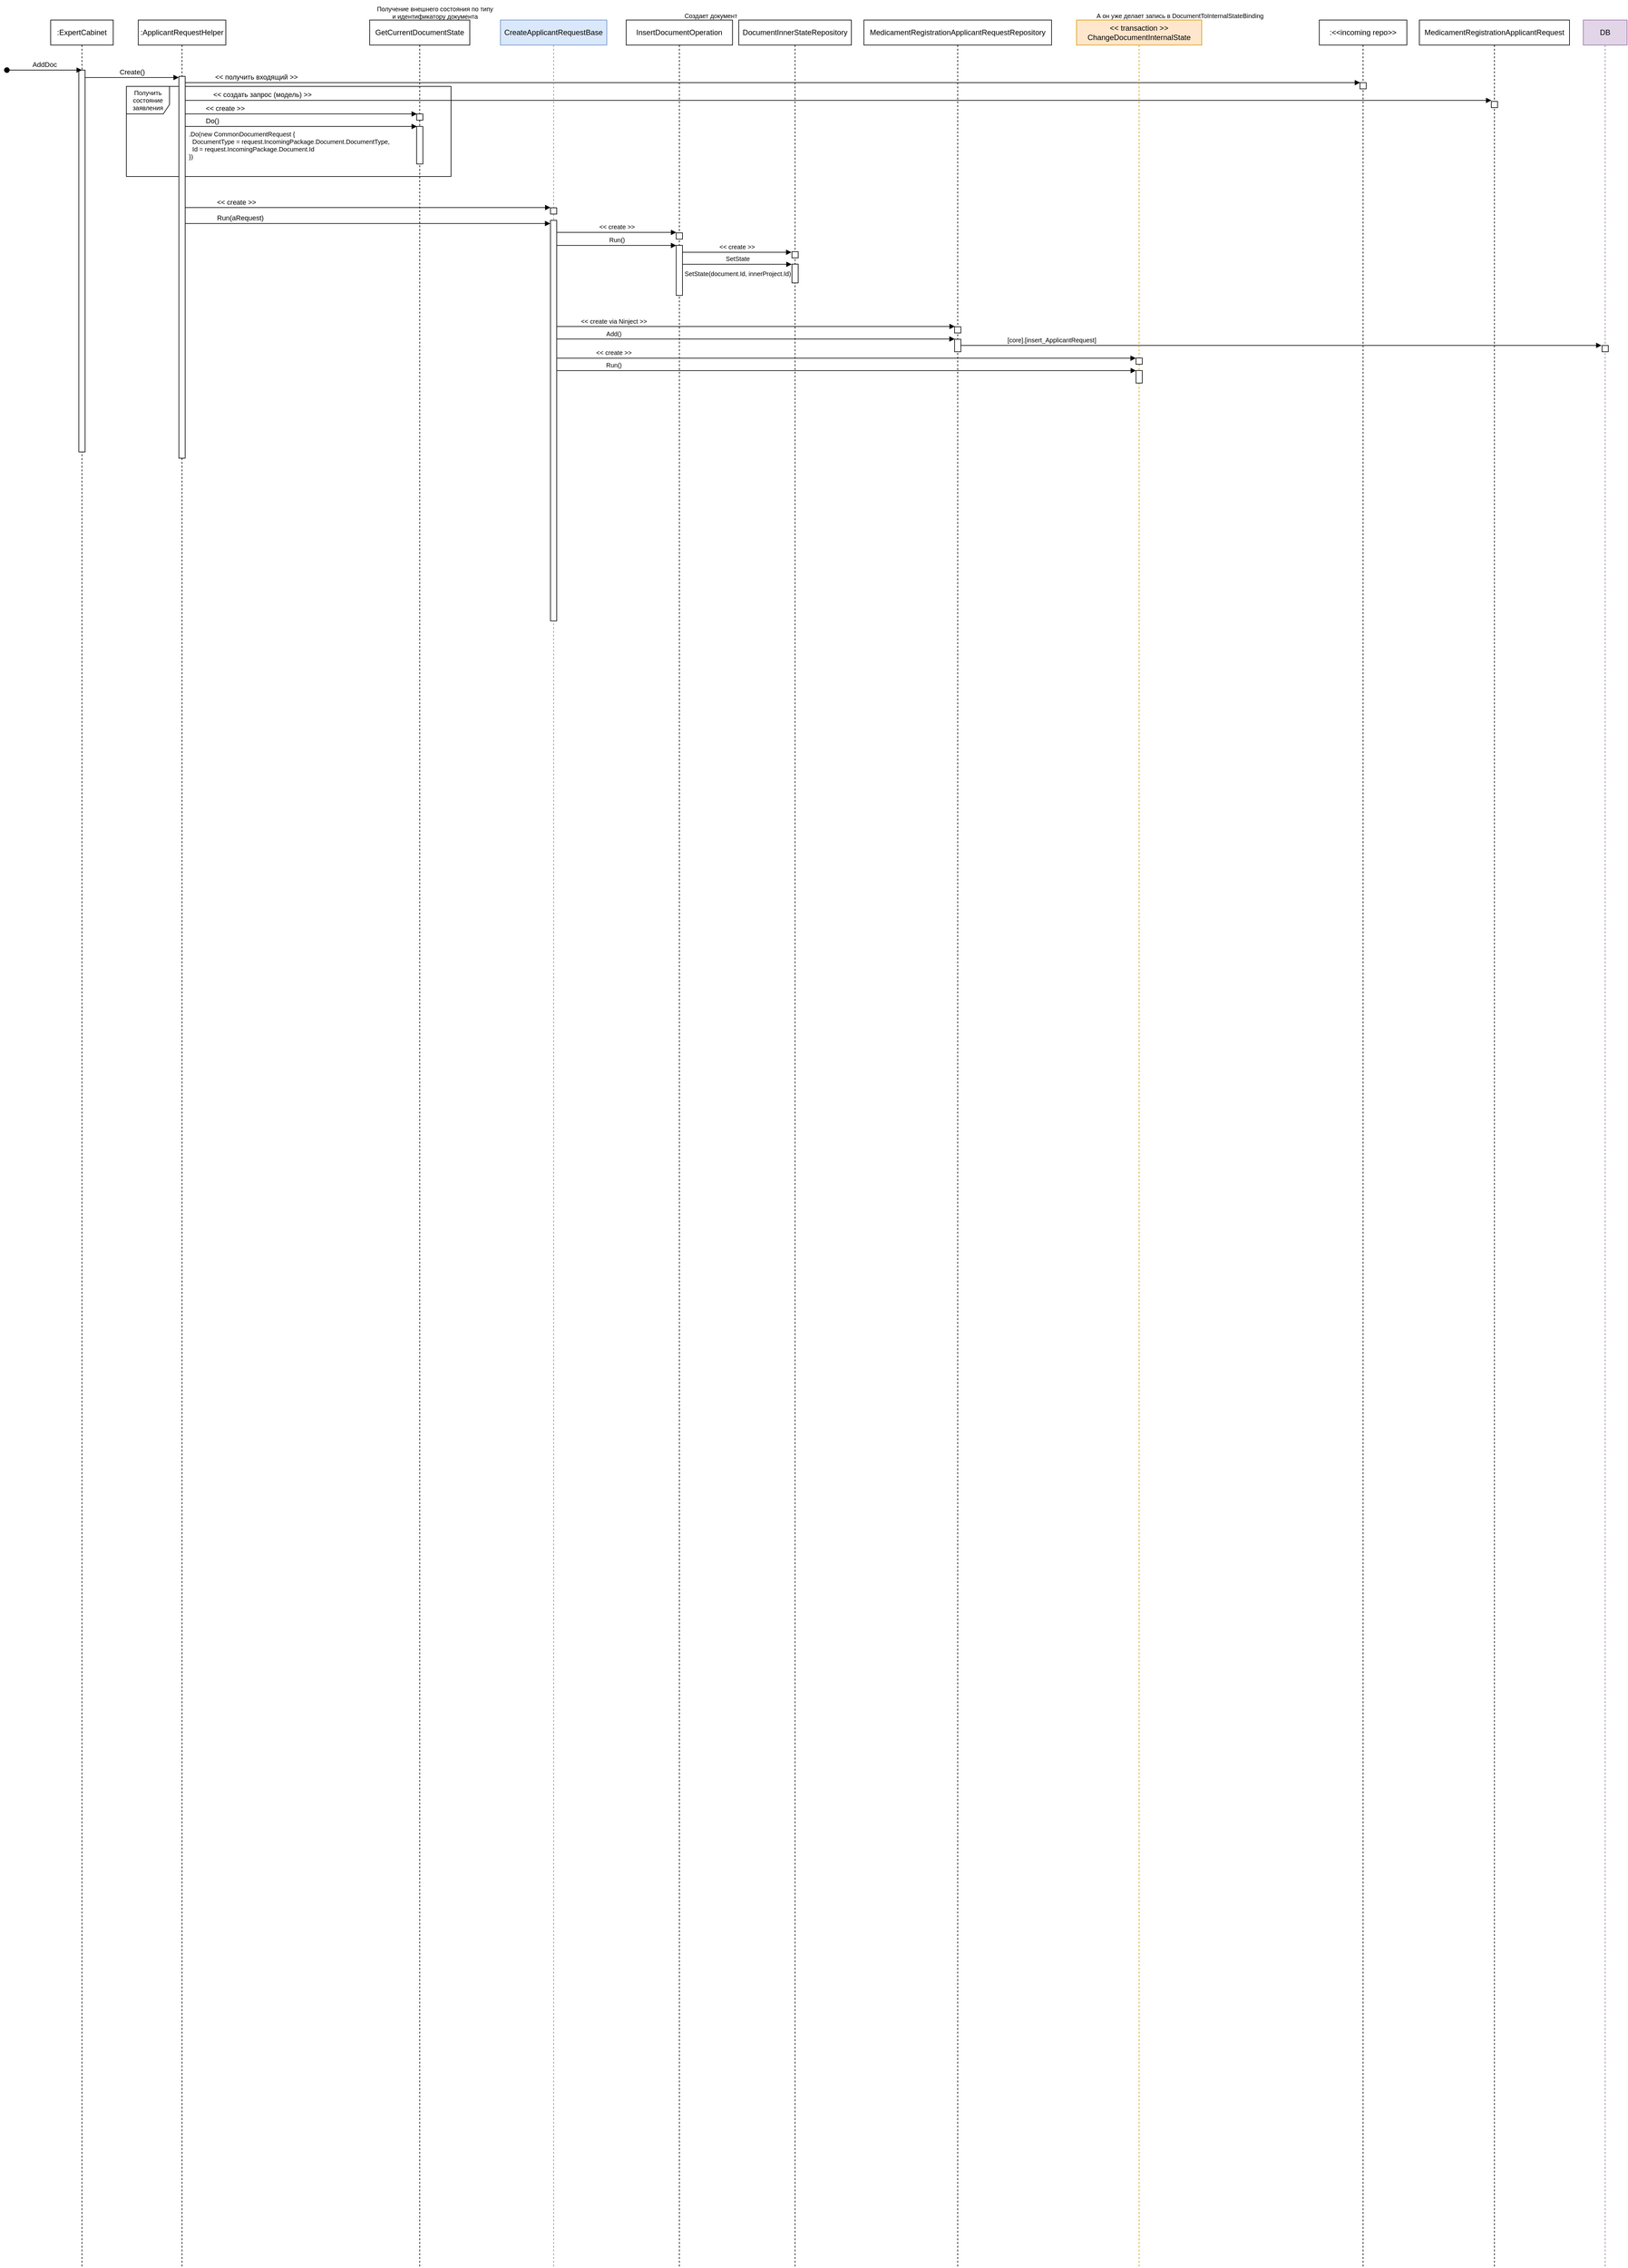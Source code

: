 <mxfile version="20.5.3" type="github">
  <diagram id="wPDYnrMMsrVUktS3hOfH" name="Страница 1">
    <mxGraphModel dx="2095" dy="801" grid="1" gridSize="10" guides="1" tooltips="1" connect="1" arrows="1" fold="1" page="1" pageScale="1" pageWidth="827" pageHeight="1169" math="0" shadow="0">
      <root>
        <mxCell id="0" />
        <mxCell id="1" parent="0" />
        <mxCell id="OiXg59oZUQ7tXWbWP7Sv-24" value="Получить состояние заявления" style="shape=umlFrame;whiteSpace=wrap;html=1;fontSize=10;width=69;height=44;" vertex="1" parent="1">
          <mxGeometry x="161" y="146" width="519" height="144" as="geometry" />
        </mxCell>
        <mxCell id="OiXg59oZUQ7tXWbWP7Sv-2" value=":ExpertCabinet" style="shape=umlLifeline;perimeter=lifelinePerimeter;whiteSpace=wrap;html=1;container=1;collapsible=0;recursiveResize=0;outlineConnect=0;" vertex="1" parent="1">
          <mxGeometry x="40" y="40" width="100" height="3590" as="geometry" />
        </mxCell>
        <mxCell id="OiXg59oZUQ7tXWbWP7Sv-4" value="" style="html=1;points=[];perimeter=orthogonalPerimeter;" vertex="1" parent="OiXg59oZUQ7tXWbWP7Sv-2">
          <mxGeometry x="45" y="80" width="10" height="610" as="geometry" />
        </mxCell>
        <mxCell id="OiXg59oZUQ7tXWbWP7Sv-3" value="AddDoc" style="html=1;verticalAlign=bottom;startArrow=oval;startFill=1;endArrow=block;startSize=8;rounded=0;" edge="1" parent="1">
          <mxGeometry width="60" relative="1" as="geometry">
            <mxPoint x="-30" y="120" as="sourcePoint" />
            <mxPoint x="90" y="120" as="targetPoint" />
          </mxGeometry>
        </mxCell>
        <mxCell id="OiXg59oZUQ7tXWbWP7Sv-5" value=":ApplicantRequestHelper" style="shape=umlLifeline;perimeter=lifelinePerimeter;whiteSpace=wrap;html=1;container=1;collapsible=0;recursiveResize=0;outlineConnect=0;" vertex="1" parent="1">
          <mxGeometry x="180" y="40" width="140" height="3590" as="geometry" />
        </mxCell>
        <mxCell id="OiXg59oZUQ7tXWbWP7Sv-6" value="" style="html=1;points=[];perimeter=orthogonalPerimeter;" vertex="1" parent="OiXg59oZUQ7tXWbWP7Sv-5">
          <mxGeometry x="65" y="90" width="10" height="610" as="geometry" />
        </mxCell>
        <mxCell id="OiXg59oZUQ7tXWbWP7Sv-7" value="Create()" style="html=1;verticalAlign=bottom;endArrow=block;rounded=0;entryX=-0.015;entryY=0.003;entryDx=0;entryDy=0;entryPerimeter=0;" edge="1" parent="1" source="OiXg59oZUQ7tXWbWP7Sv-4" target="OiXg59oZUQ7tXWbWP7Sv-6">
          <mxGeometry width="80" relative="1" as="geometry">
            <mxPoint x="230" y="160" as="sourcePoint" />
            <mxPoint x="310" y="160" as="targetPoint" />
          </mxGeometry>
        </mxCell>
        <mxCell id="OiXg59oZUQ7tXWbWP7Sv-8" value=":&amp;lt;&amp;lt;incoming repo&amp;gt;&amp;gt;" style="shape=umlLifeline;perimeter=lifelinePerimeter;whiteSpace=wrap;html=1;container=1;collapsible=0;recursiveResize=0;outlineConnect=0;" vertex="1" parent="1">
          <mxGeometry x="2068" y="40" width="140" height="3590" as="geometry" />
        </mxCell>
        <mxCell id="OiXg59oZUQ7tXWbWP7Sv-9" value="" style="html=1;points=[];perimeter=orthogonalPerimeter;" vertex="1" parent="OiXg59oZUQ7tXWbWP7Sv-8">
          <mxGeometry x="65" y="100" width="10" height="10" as="geometry" />
        </mxCell>
        <mxCell id="OiXg59oZUQ7tXWbWP7Sv-10" value="&amp;lt;&amp;lt; получить входящий &amp;gt;&amp;gt;" style="html=1;verticalAlign=bottom;endArrow=block;rounded=0;entryX=0.025;entryY=0.001;entryDx=0;entryDy=0;entryPerimeter=0;align=left;" edge="1" parent="1" source="OiXg59oZUQ7tXWbWP7Sv-6" target="OiXg59oZUQ7tXWbWP7Sv-9">
          <mxGeometry x="-0.951" width="80" relative="1" as="geometry">
            <mxPoint x="380" y="220" as="sourcePoint" />
            <mxPoint x="460" y="220" as="targetPoint" />
            <mxPoint as="offset" />
          </mxGeometry>
        </mxCell>
        <mxCell id="OiXg59oZUQ7tXWbWP7Sv-11" value="MedicamentRegistrationApplicantRequest" style="shape=umlLifeline;perimeter=lifelinePerimeter;whiteSpace=wrap;html=1;container=1;collapsible=0;recursiveResize=0;outlineConnect=0;" vertex="1" parent="1">
          <mxGeometry x="2228" y="40" width="240" height="3590" as="geometry" />
        </mxCell>
        <mxCell id="OiXg59oZUQ7tXWbWP7Sv-12" value="" style="html=1;points=[];perimeter=orthogonalPerimeter;" vertex="1" parent="OiXg59oZUQ7tXWbWP7Sv-11">
          <mxGeometry x="115" y="130" width="10" height="10" as="geometry" />
        </mxCell>
        <mxCell id="OiXg59oZUQ7tXWbWP7Sv-13" value="&amp;lt;&amp;lt; создать запрос (модель) &amp;gt;&amp;gt;" style="html=1;verticalAlign=bottom;endArrow=block;rounded=0;entryX=0.012;entryY=-0.16;entryDx=0;entryDy=0;entryPerimeter=0;align=left;" edge="1" parent="1" source="OiXg59oZUQ7tXWbWP7Sv-6" target="OiXg59oZUQ7tXWbWP7Sv-12">
          <mxGeometry x="-0.959" width="80" relative="1" as="geometry">
            <mxPoint x="265" y="150.01" as="sourcePoint" />
            <mxPoint x="595.25" y="150.01" as="targetPoint" />
            <mxPoint as="offset" />
          </mxGeometry>
        </mxCell>
        <mxCell id="OiXg59oZUQ7tXWbWP7Sv-14" value="GetCurrentDocumentState" style="shape=umlLifeline;perimeter=lifelinePerimeter;whiteSpace=wrap;html=1;container=1;collapsible=0;recursiveResize=0;outlineConnect=0;" vertex="1" parent="1">
          <mxGeometry x="550" y="40" width="160" height="3590" as="geometry" />
        </mxCell>
        <mxCell id="OiXg59oZUQ7tXWbWP7Sv-15" value="" style="html=1;points=[];perimeter=orthogonalPerimeter;" vertex="1" parent="OiXg59oZUQ7tXWbWP7Sv-14">
          <mxGeometry x="75" y="150" width="10" height="10" as="geometry" />
        </mxCell>
        <mxCell id="OiXg59oZUQ7tXWbWP7Sv-19" value="" style="html=1;points=[];perimeter=orthogonalPerimeter;" vertex="1" parent="OiXg59oZUQ7tXWbWP7Sv-14">
          <mxGeometry x="75" y="170" width="10" height="60" as="geometry" />
        </mxCell>
        <mxCell id="OiXg59oZUQ7tXWbWP7Sv-18" value="&amp;lt;&amp;lt; create &amp;gt;&amp;gt;" style="html=1;verticalAlign=bottom;endArrow=block;rounded=0;entryX=0.053;entryY=0.001;entryDx=0;entryDy=0;entryPerimeter=0;align=left;" edge="1" parent="1" source="OiXg59oZUQ7tXWbWP7Sv-6" target="OiXg59oZUQ7tXWbWP7Sv-15">
          <mxGeometry x="-0.834" width="80" relative="1" as="geometry">
            <mxPoint x="350" y="190" as="sourcePoint" />
            <mxPoint x="430" y="190" as="targetPoint" />
            <mxPoint as="offset" />
          </mxGeometry>
        </mxCell>
        <mxCell id="OiXg59oZUQ7tXWbWP7Sv-20" value="Do()" style="html=1;verticalAlign=bottom;endArrow=block;rounded=0;entryX=0.053;entryY=0.001;entryDx=0;entryDy=0;entryPerimeter=0;align=left;" edge="1" parent="1" target="OiXg59oZUQ7tXWbWP7Sv-19" source="OiXg59oZUQ7tXWbWP7Sv-6">
          <mxGeometry x="-0.834" width="80" relative="1" as="geometry">
            <mxPoint x="255" y="210.01" as="sourcePoint" />
            <mxPoint x="430" y="210" as="targetPoint" />
            <mxPoint as="offset" />
          </mxGeometry>
        </mxCell>
        <mxCell id="OiXg59oZUQ7tXWbWP7Sv-21" value="&lt;div style=&quot;font-size: 10px;&quot;&gt;.Do(new CommonDocumentRequest&amp;nbsp;&lt;span style=&quot;background-color: initial;&quot;&gt;{&lt;/span&gt;&lt;/div&gt;&lt;div style=&quot;font-size: 10px;&quot;&gt;&amp;nbsp; DocumentType = request.IncomingPackage.Document.DocumentType,&lt;/div&gt;&lt;div style=&quot;font-size: 10px;&quot;&gt;&amp;nbsp; Id = request.IncomingPackage.Document.Id&lt;/div&gt;&lt;div style=&quot;font-size: 10px;&quot;&gt;})&lt;/div&gt;" style="text;html=1;align=left;verticalAlign=middle;resizable=0;points=[];autosize=1;strokeColor=none;fillColor=none;fontSize=10;" vertex="1" parent="1">
          <mxGeometry x="259" y="210" width="340" height="60" as="geometry" />
        </mxCell>
        <mxCell id="OiXg59oZUQ7tXWbWP7Sv-22" value="Получение внешнего состояния по типу &lt;br&gt;и идентификатору документа" style="text;html=1;align=center;verticalAlign=middle;resizable=0;points=[];autosize=1;strokeColor=none;fillColor=none;fontSize=10;" vertex="1" parent="1">
          <mxGeometry x="549" y="8" width="210" height="40" as="geometry" />
        </mxCell>
        <mxCell id="OiXg59oZUQ7tXWbWP7Sv-25" value="CreateApplicantRequestBase" style="shape=umlLifeline;perimeter=lifelinePerimeter;whiteSpace=wrap;html=1;container=1;collapsible=0;recursiveResize=0;outlineConnect=0;fillColor=#dae8fc;strokeColor=#6c8ebf;" vertex="1" parent="1">
          <mxGeometry x="759" y="40" width="170" height="3590" as="geometry" />
        </mxCell>
        <mxCell id="OiXg59oZUQ7tXWbWP7Sv-26" value="" style="html=1;points=[];perimeter=orthogonalPerimeter;" vertex="1" parent="OiXg59oZUQ7tXWbWP7Sv-25">
          <mxGeometry x="80" y="300" width="10" height="10" as="geometry" />
        </mxCell>
        <mxCell id="OiXg59oZUQ7tXWbWP7Sv-27" value="" style="html=1;points=[];perimeter=orthogonalPerimeter;" vertex="1" parent="OiXg59oZUQ7tXWbWP7Sv-25">
          <mxGeometry x="80" y="320" width="10" height="640" as="geometry" />
        </mxCell>
        <mxCell id="OiXg59oZUQ7tXWbWP7Sv-28" value="&amp;lt;&amp;lt; create &amp;gt;&amp;gt;" style="html=1;verticalAlign=bottom;endArrow=block;rounded=0;entryX=-0.006;entryY=-0.039;entryDx=0;entryDy=0;entryPerimeter=0;align=left;" edge="1" parent="1" source="OiXg59oZUQ7tXWbWP7Sv-6" target="OiXg59oZUQ7tXWbWP7Sv-26">
          <mxGeometry x="-0.834" width="80" relative="1" as="geometry">
            <mxPoint x="265" y="200.01" as="sourcePoint" />
            <mxPoint x="635.53" y="200.01" as="targetPoint" />
            <mxPoint as="offset" />
          </mxGeometry>
        </mxCell>
        <mxCell id="OiXg59oZUQ7tXWbWP7Sv-29" value="Run(aRequest)" style="html=1;verticalAlign=bottom;endArrow=block;rounded=0;entryX=-0.027;entryY=0.008;entryDx=0;entryDy=0;entryPerimeter=0;align=left;" edge="1" parent="1" source="OiXg59oZUQ7tXWbWP7Sv-6" target="OiXg59oZUQ7tXWbWP7Sv-27">
          <mxGeometry x="-0.834" width="80" relative="1" as="geometry">
            <mxPoint x="265" y="349.61" as="sourcePoint" />
            <mxPoint x="848.94" y="349.61" as="targetPoint" />
            <mxPoint as="offset" />
          </mxGeometry>
        </mxCell>
        <mxCell id="OiXg59oZUQ7tXWbWP7Sv-30" value="MedicamentRegistrationApplicantRequestRepository" style="shape=umlLifeline;perimeter=lifelinePerimeter;whiteSpace=wrap;html=1;container=1;collapsible=0;recursiveResize=0;outlineConnect=0;" vertex="1" parent="1">
          <mxGeometry x="1340" y="40" width="300" height="3590" as="geometry" />
        </mxCell>
        <mxCell id="OiXg59oZUQ7tXWbWP7Sv-31" value="" style="html=1;points=[];perimeter=orthogonalPerimeter;" vertex="1" parent="OiXg59oZUQ7tXWbWP7Sv-30">
          <mxGeometry x="145" y="490" width="10" height="10" as="geometry" />
        </mxCell>
        <mxCell id="OiXg59oZUQ7tXWbWP7Sv-44" value="" style="html=1;points=[];perimeter=orthogonalPerimeter;" vertex="1" parent="OiXg59oZUQ7tXWbWP7Sv-30">
          <mxGeometry x="145" y="510" width="10" height="20" as="geometry" />
        </mxCell>
        <mxCell id="OiXg59oZUQ7tXWbWP7Sv-32" value="&amp;lt;&amp;lt; create via Ninject &amp;gt;&amp;gt;" style="html=1;verticalAlign=bottom;endArrow=block;rounded=0;fontSize=10;entryX=0.037;entryY=-0.043;entryDx=0;entryDy=0;entryPerimeter=0;" edge="1" parent="1" source="OiXg59oZUQ7tXWbWP7Sv-27" target="OiXg59oZUQ7tXWbWP7Sv-31">
          <mxGeometry x="-0.714" width="80" relative="1" as="geometry">
            <mxPoint x="1020" y="410" as="sourcePoint" />
            <mxPoint x="1100" y="410" as="targetPoint" />
            <mxPoint as="offset" />
          </mxGeometry>
        </mxCell>
        <mxCell id="OiXg59oZUQ7tXWbWP7Sv-33" value="InsertDocumentOperation" style="shape=umlLifeline;perimeter=lifelinePerimeter;whiteSpace=wrap;html=1;container=1;collapsible=0;recursiveResize=0;outlineConnect=0;" vertex="1" parent="1">
          <mxGeometry x="960" y="40" width="170" height="3590" as="geometry" />
        </mxCell>
        <mxCell id="OiXg59oZUQ7tXWbWP7Sv-34" value="" style="html=1;points=[];perimeter=orthogonalPerimeter;" vertex="1" parent="OiXg59oZUQ7tXWbWP7Sv-33">
          <mxGeometry x="80" y="340" width="10" height="10" as="geometry" />
        </mxCell>
        <mxCell id="OiXg59oZUQ7tXWbWP7Sv-35" value="" style="html=1;points=[];perimeter=orthogonalPerimeter;" vertex="1" parent="OiXg59oZUQ7tXWbWP7Sv-33">
          <mxGeometry x="80" y="360" width="10" height="80" as="geometry" />
        </mxCell>
        <mxCell id="OiXg59oZUQ7tXWbWP7Sv-36" value="&amp;lt;&amp;lt; create &amp;gt;&amp;gt;" style="html=1;verticalAlign=bottom;endArrow=block;rounded=0;fontSize=10;entryX=0.008;entryY=-0.069;entryDx=0;entryDy=0;entryPerimeter=0;" edge="1" parent="1" source="OiXg59oZUQ7tXWbWP7Sv-27" target="OiXg59oZUQ7tXWbWP7Sv-34">
          <mxGeometry width="80" relative="1" as="geometry">
            <mxPoint x="1020" y="460" as="sourcePoint" />
            <mxPoint x="1100" y="460" as="targetPoint" />
          </mxGeometry>
        </mxCell>
        <mxCell id="OiXg59oZUQ7tXWbWP7Sv-37" value="Run()" style="html=1;verticalAlign=bottom;endArrow=block;rounded=0;fontSize=10;entryX=0.004;entryY=0.002;entryDx=0;entryDy=0;entryPerimeter=0;" edge="1" parent="1" source="OiXg59oZUQ7tXWbWP7Sv-27" target="OiXg59oZUQ7tXWbWP7Sv-35">
          <mxGeometry width="80" relative="1" as="geometry">
            <mxPoint x="859" y="389.31" as="sourcePoint" />
            <mxPoint x="1050.08" y="389.31" as="targetPoint" />
          </mxGeometry>
        </mxCell>
        <mxCell id="OiXg59oZUQ7tXWbWP7Sv-38" value="Создает документ" style="text;html=1;align=center;verticalAlign=middle;resizable=0;points=[];autosize=1;strokeColor=none;fillColor=none;fontSize=10;" vertex="1" parent="1">
          <mxGeometry x="1040" y="18" width="110" height="30" as="geometry" />
        </mxCell>
        <mxCell id="OiXg59oZUQ7tXWbWP7Sv-39" value="DocumentInnerStateRepository" style="shape=umlLifeline;perimeter=lifelinePerimeter;whiteSpace=wrap;html=1;container=1;collapsible=0;recursiveResize=0;outlineConnect=0;" vertex="1" parent="1">
          <mxGeometry x="1140" y="40" width="180" height="3590" as="geometry" />
        </mxCell>
        <mxCell id="OiXg59oZUQ7tXWbWP7Sv-40" value="" style="html=1;points=[];perimeter=orthogonalPerimeter;" vertex="1" parent="OiXg59oZUQ7tXWbWP7Sv-39">
          <mxGeometry x="85" y="370" width="10" height="10" as="geometry" />
        </mxCell>
        <mxCell id="OiXg59oZUQ7tXWbWP7Sv-41" value="" style="html=1;points=[];perimeter=orthogonalPerimeter;" vertex="1" parent="OiXg59oZUQ7tXWbWP7Sv-39">
          <mxGeometry x="85" y="390" width="10" height="30" as="geometry" />
        </mxCell>
        <mxCell id="OiXg59oZUQ7tXWbWP7Sv-42" value="&amp;lt;&amp;lt; create &amp;gt;&amp;gt;" style="html=1;verticalAlign=bottom;endArrow=block;rounded=0;fontSize=10;entryX=-0.084;entryY=0.102;entryDx=0;entryDy=0;entryPerimeter=0;" edge="1" parent="1" source="OiXg59oZUQ7tXWbWP7Sv-35" target="OiXg59oZUQ7tXWbWP7Sv-40">
          <mxGeometry width="80" relative="1" as="geometry">
            <mxPoint x="1160" y="410" as="sourcePoint" />
            <mxPoint x="1240" y="410" as="targetPoint" />
          </mxGeometry>
        </mxCell>
        <mxCell id="OiXg59oZUQ7tXWbWP7Sv-43" value="Add()" style="html=1;verticalAlign=bottom;endArrow=block;rounded=0;fontSize=10;entryX=0.019;entryY=-0.019;entryDx=0;entryDy=0;entryPerimeter=0;" edge="1" parent="1" source="OiXg59oZUQ7tXWbWP7Sv-27" target="OiXg59oZUQ7tXWbWP7Sv-44">
          <mxGeometry x="-0.714" width="80" relative="1" as="geometry">
            <mxPoint x="859" y="539.57" as="sourcePoint" />
            <mxPoint x="1495.37" y="539.57" as="targetPoint" />
            <mxPoint as="offset" />
          </mxGeometry>
        </mxCell>
        <mxCell id="OiXg59oZUQ7tXWbWP7Sv-45" value="DB" style="shape=umlLifeline;perimeter=lifelinePerimeter;whiteSpace=wrap;html=1;container=1;collapsible=0;recursiveResize=0;outlineConnect=0;fillColor=#e1d5e7;strokeColor=#9673a6;" vertex="1" parent="1">
          <mxGeometry x="2490" y="40" width="70" height="3590" as="geometry" />
        </mxCell>
        <mxCell id="OiXg59oZUQ7tXWbWP7Sv-46" value="" style="html=1;points=[];perimeter=orthogonalPerimeter;" vertex="1" parent="OiXg59oZUQ7tXWbWP7Sv-45">
          <mxGeometry x="30" y="520" width="10" height="10" as="geometry" />
        </mxCell>
        <mxCell id="OiXg59oZUQ7tXWbWP7Sv-47" value="[core].[insert_ApplicantRequest]" style="html=1;verticalAlign=bottom;endArrow=block;rounded=0;fontSize=10;entryX=-0.093;entryY=-0.013;entryDx=0;entryDy=0;entryPerimeter=0;" edge="1" parent="1" source="OiXg59oZUQ7tXWbWP7Sv-44" target="OiXg59oZUQ7tXWbWP7Sv-46">
          <mxGeometry x="-0.717" width="80" relative="1" as="geometry">
            <mxPoint x="1540" y="530" as="sourcePoint" />
            <mxPoint x="1709.16" y="530" as="targetPoint" />
            <mxPoint as="offset" />
          </mxGeometry>
        </mxCell>
        <mxCell id="OiXg59oZUQ7tXWbWP7Sv-49" value="SetState" style="html=1;verticalAlign=bottom;endArrow=block;rounded=0;fontSize=10;entryX=-0.047;entryY=0.009;entryDx=0;entryDy=0;entryPerimeter=0;" edge="1" parent="1" source="OiXg59oZUQ7tXWbWP7Sv-35" target="OiXg59oZUQ7tXWbWP7Sv-41">
          <mxGeometry width="80" relative="1" as="geometry">
            <mxPoint x="859" y="410.16" as="sourcePoint" />
            <mxPoint x="1050.04" y="410.16" as="targetPoint" />
          </mxGeometry>
        </mxCell>
        <mxCell id="OiXg59oZUQ7tXWbWP7Sv-50" value="&amp;lt;&amp;lt; transaction &amp;gt;&amp;gt;&lt;br&gt;ChangeDocumentInternalState" style="shape=umlLifeline;perimeter=lifelinePerimeter;whiteSpace=wrap;html=1;container=1;collapsible=0;recursiveResize=0;outlineConnect=0;fillColor=#ffe6cc;strokeColor=#d79b00;" vertex="1" parent="1">
          <mxGeometry x="1680" y="40" width="200" height="3590" as="geometry" />
        </mxCell>
        <mxCell id="OiXg59oZUQ7tXWbWP7Sv-51" value="" style="html=1;points=[];perimeter=orthogonalPerimeter;" vertex="1" parent="OiXg59oZUQ7tXWbWP7Sv-50">
          <mxGeometry x="95" y="540" width="10" height="10" as="geometry" />
        </mxCell>
        <mxCell id="OiXg59oZUQ7tXWbWP7Sv-52" value="" style="html=1;points=[];perimeter=orthogonalPerimeter;" vertex="1" parent="OiXg59oZUQ7tXWbWP7Sv-50">
          <mxGeometry x="95" y="560" width="10" height="20" as="geometry" />
        </mxCell>
        <mxCell id="OiXg59oZUQ7tXWbWP7Sv-53" value="&amp;lt;&amp;lt; create &amp;gt;&amp;gt;" style="html=1;verticalAlign=bottom;endArrow=block;rounded=0;fontSize=10;entryX=-0.026;entryY=0.031;entryDx=0;entryDy=0;entryPerimeter=0;" edge="1" parent="1" source="OiXg59oZUQ7tXWbWP7Sv-27" target="OiXg59oZUQ7tXWbWP7Sv-51">
          <mxGeometry x="-0.803" width="80" relative="1" as="geometry">
            <mxPoint x="859" y="389.31" as="sourcePoint" />
            <mxPoint x="1770" y="580" as="targetPoint" />
            <mxPoint as="offset" />
          </mxGeometry>
        </mxCell>
        <mxCell id="OiXg59oZUQ7tXWbWP7Sv-54" value="Run()" style="html=1;verticalAlign=bottom;endArrow=block;rounded=0;fontSize=10;entryX=0.001;entryY=0.004;entryDx=0;entryDy=0;entryPerimeter=0;" edge="1" parent="1" source="OiXg59oZUQ7tXWbWP7Sv-27" target="OiXg59oZUQ7tXWbWP7Sv-52">
          <mxGeometry x="-0.803" width="80" relative="1" as="geometry">
            <mxPoint x="859" y="590.31" as="sourcePoint" />
            <mxPoint x="1784.74" y="590.31" as="targetPoint" />
            <mxPoint as="offset" />
          </mxGeometry>
        </mxCell>
        <mxCell id="OiXg59oZUQ7tXWbWP7Sv-55" value="А он уже делает запись в&amp;nbsp;DocumentToInternalStateBinding" style="text;html=1;align=center;verticalAlign=middle;resizable=0;points=[];autosize=1;strokeColor=none;fillColor=none;fontSize=10;" vertex="1" parent="1">
          <mxGeometry x="1700" y="18" width="290" height="30" as="geometry" />
        </mxCell>
        <mxCell id="OiXg59oZUQ7tXWbWP7Sv-57" value="SetState(document.Id, innerProject.Id)" style="text;html=1;align=center;verticalAlign=middle;resizable=0;points=[];autosize=1;strokeColor=none;fillColor=none;fontSize=10;" vertex="1" parent="1">
          <mxGeometry x="1043" y="430" width="190" height="30" as="geometry" />
        </mxCell>
      </root>
    </mxGraphModel>
  </diagram>
</mxfile>
